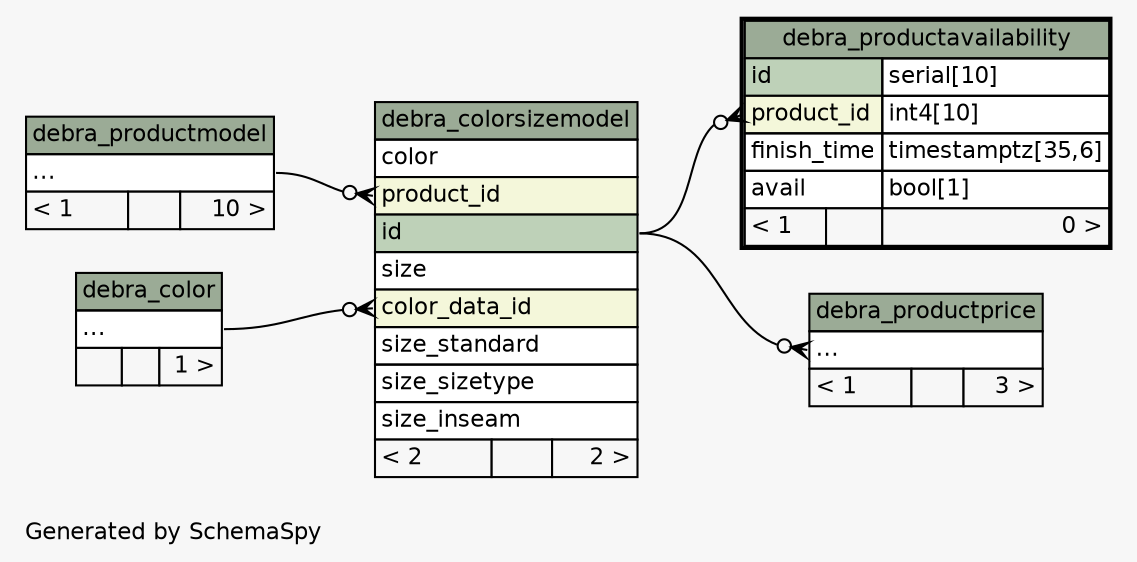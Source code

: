 // dot 2.36.0 on Linux 3.17.0-rc4-a1
// SchemaSpy rev 590
digraph "twoDegreesRelationshipsDiagram" {
  graph [
    rankdir="RL"
    bgcolor="#f7f7f7"
    label="\nGenerated by SchemaSpy"
    labeljust="l"
    nodesep="0.18"
    ranksep="0.46"
    fontname="Helvetica"
    fontsize="11"
  ];
  node [
    fontname="Helvetica"
    fontsize="11"
    shape="plaintext"
  ];
  edge [
    arrowsize="0.8"
  ];
  "debra_colorsizemodel":"color_data_id":w -> "debra_color":"elipses":e [arrowhead=none dir=back arrowtail=crowodot];
  "debra_colorsizemodel":"product_id":w -> "debra_productmodel":"elipses":e [arrowhead=none dir=back arrowtail=crowodot];
  "debra_productavailability":"product_id":w -> "debra_colorsizemodel":"id":e [arrowhead=none dir=back arrowtail=crowodot];
  "debra_productprice":"elipses":w -> "debra_colorsizemodel":"id":e [arrowhead=none dir=back arrowtail=crowodot];
  "debra_color" [
    label=<
    <TABLE BORDER="0" CELLBORDER="1" CELLSPACING="0" BGCOLOR="#ffffff">
      <TR><TD COLSPAN="3" BGCOLOR="#9bab96" ALIGN="CENTER">debra_color</TD></TR>
      <TR><TD PORT="elipses" COLSPAN="3" ALIGN="LEFT">...</TD></TR>
      <TR><TD ALIGN="LEFT" BGCOLOR="#f7f7f7">  </TD><TD ALIGN="RIGHT" BGCOLOR="#f7f7f7">  </TD><TD ALIGN="RIGHT" BGCOLOR="#f7f7f7">1 &gt;</TD></TR>
    </TABLE>>
    URL="debra_color.html"
    tooltip="debra_color"
  ];
  "debra_colorsizemodel" [
    label=<
    <TABLE BORDER="0" CELLBORDER="1" CELLSPACING="0" BGCOLOR="#ffffff">
      <TR><TD COLSPAN="3" BGCOLOR="#9bab96" ALIGN="CENTER">debra_colorsizemodel</TD></TR>
      <TR><TD PORT="color" COLSPAN="3" ALIGN="LEFT">color</TD></TR>
      <TR><TD PORT="product_id" COLSPAN="3" BGCOLOR="#f4f7da" ALIGN="LEFT">product_id</TD></TR>
      <TR><TD PORT="id" COLSPAN="3" BGCOLOR="#bed1b8" ALIGN="LEFT">id</TD></TR>
      <TR><TD PORT="size" COLSPAN="3" ALIGN="LEFT">size</TD></TR>
      <TR><TD PORT="color_data_id" COLSPAN="3" BGCOLOR="#f4f7da" ALIGN="LEFT">color_data_id</TD></TR>
      <TR><TD PORT="size_standard" COLSPAN="3" ALIGN="LEFT">size_standard</TD></TR>
      <TR><TD PORT="size_sizetype" COLSPAN="3" ALIGN="LEFT">size_sizetype</TD></TR>
      <TR><TD PORT="size_inseam" COLSPAN="3" ALIGN="LEFT">size_inseam</TD></TR>
      <TR><TD ALIGN="LEFT" BGCOLOR="#f7f7f7">&lt; 2</TD><TD ALIGN="RIGHT" BGCOLOR="#f7f7f7">  </TD><TD ALIGN="RIGHT" BGCOLOR="#f7f7f7">2 &gt;</TD></TR>
    </TABLE>>
    URL="debra_colorsizemodel.html"
    tooltip="debra_colorsizemodel"
  ];
  "debra_productavailability" [
    label=<
    <TABLE BORDER="2" CELLBORDER="1" CELLSPACING="0" BGCOLOR="#ffffff">
      <TR><TD COLSPAN="3" BGCOLOR="#9bab96" ALIGN="CENTER">debra_productavailability</TD></TR>
      <TR><TD PORT="id" COLSPAN="2" BGCOLOR="#bed1b8" ALIGN="LEFT">id</TD><TD PORT="id.type" ALIGN="LEFT">serial[10]</TD></TR>
      <TR><TD PORT="product_id" COLSPAN="2" BGCOLOR="#f4f7da" ALIGN="LEFT">product_id</TD><TD PORT="product_id.type" ALIGN="LEFT">int4[10]</TD></TR>
      <TR><TD PORT="finish_time" COLSPAN="2" ALIGN="LEFT">finish_time</TD><TD PORT="finish_time.type" ALIGN="LEFT">timestamptz[35,6]</TD></TR>
      <TR><TD PORT="avail" COLSPAN="2" ALIGN="LEFT">avail</TD><TD PORT="avail.type" ALIGN="LEFT">bool[1]</TD></TR>
      <TR><TD ALIGN="LEFT" BGCOLOR="#f7f7f7">&lt; 1</TD><TD ALIGN="RIGHT" BGCOLOR="#f7f7f7">  </TD><TD ALIGN="RIGHT" BGCOLOR="#f7f7f7">0 &gt;</TD></TR>
    </TABLE>>
    URL="debra_productavailability.html"
    tooltip="debra_productavailability"
  ];
  "debra_productmodel" [
    label=<
    <TABLE BORDER="0" CELLBORDER="1" CELLSPACING="0" BGCOLOR="#ffffff">
      <TR><TD COLSPAN="3" BGCOLOR="#9bab96" ALIGN="CENTER">debra_productmodel</TD></TR>
      <TR><TD PORT="elipses" COLSPAN="3" ALIGN="LEFT">...</TD></TR>
      <TR><TD ALIGN="LEFT" BGCOLOR="#f7f7f7">&lt; 1</TD><TD ALIGN="RIGHT" BGCOLOR="#f7f7f7">  </TD><TD ALIGN="RIGHT" BGCOLOR="#f7f7f7">10 &gt;</TD></TR>
    </TABLE>>
    URL="debra_productmodel.html"
    tooltip="debra_productmodel"
  ];
  "debra_productprice" [
    label=<
    <TABLE BORDER="0" CELLBORDER="1" CELLSPACING="0" BGCOLOR="#ffffff">
      <TR><TD COLSPAN="3" BGCOLOR="#9bab96" ALIGN="CENTER">debra_productprice</TD></TR>
      <TR><TD PORT="elipses" COLSPAN="3" ALIGN="LEFT">...</TD></TR>
      <TR><TD ALIGN="LEFT" BGCOLOR="#f7f7f7">&lt; 1</TD><TD ALIGN="RIGHT" BGCOLOR="#f7f7f7">  </TD><TD ALIGN="RIGHT" BGCOLOR="#f7f7f7">3 &gt;</TD></TR>
    </TABLE>>
    URL="debra_productprice.html"
    tooltip="debra_productprice"
  ];
}
